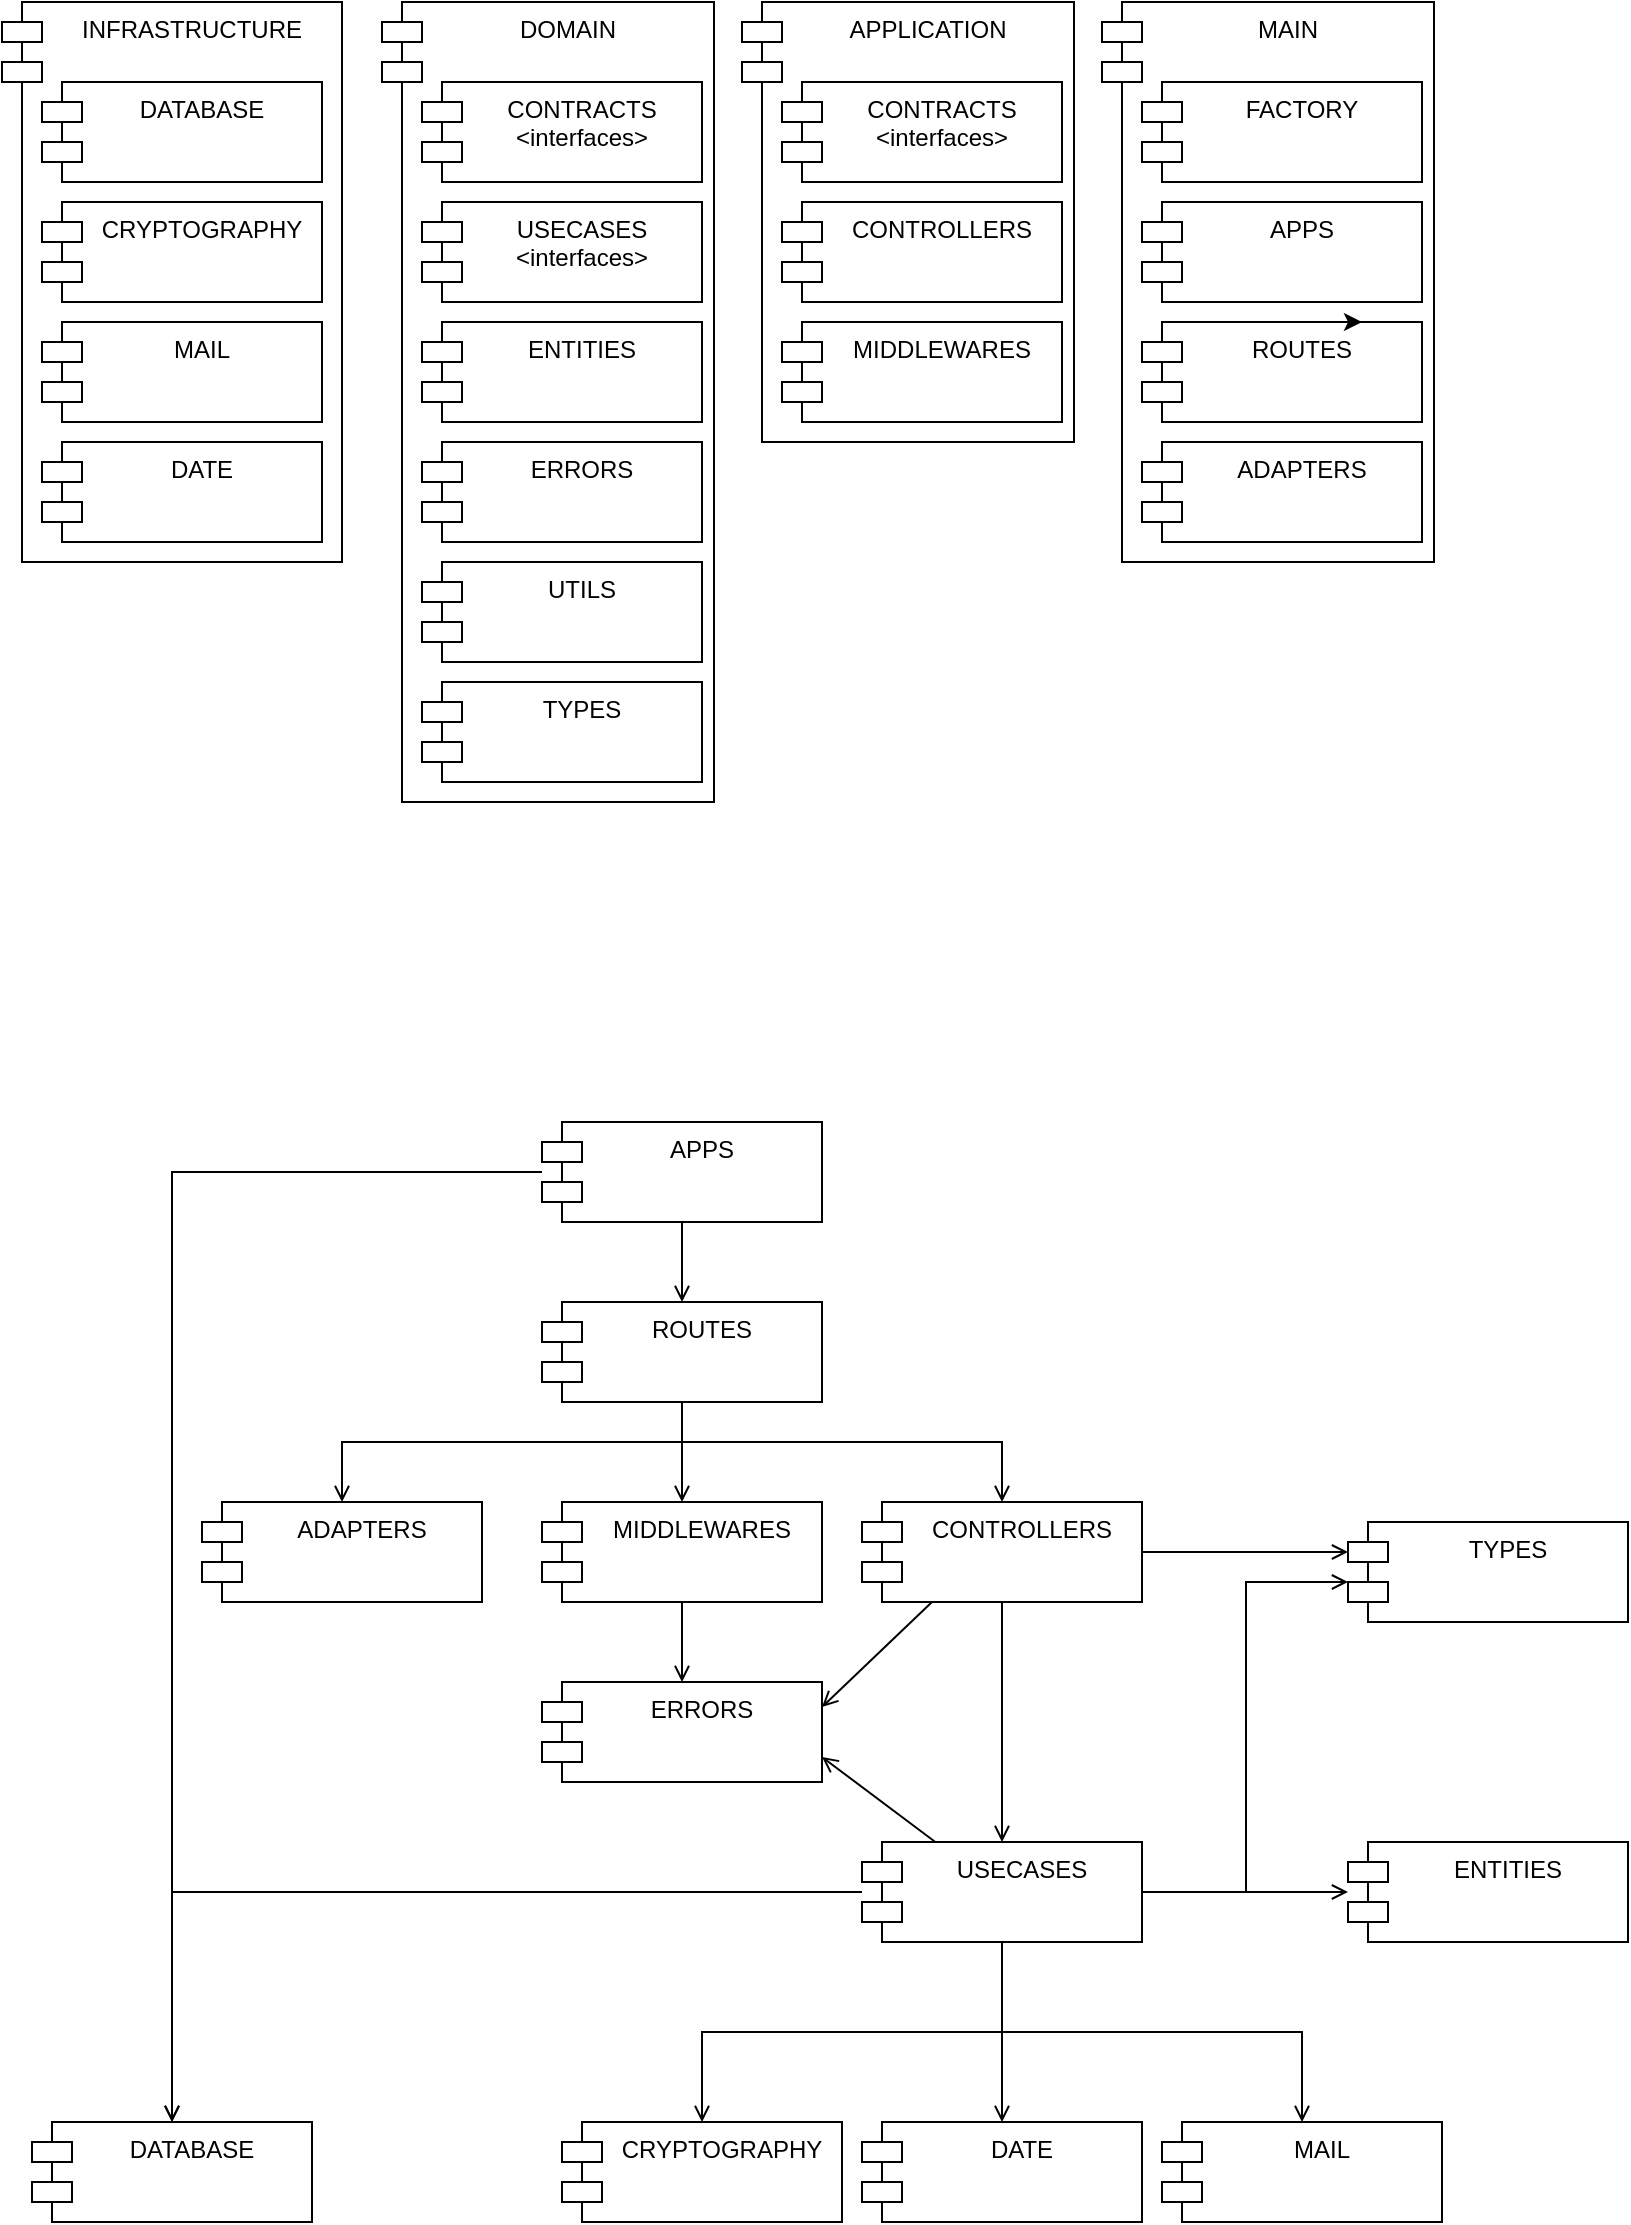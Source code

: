 <mxfile version="20.8.16" type="device" pages="3"><diagram id="VElia8C9AFNVrnkQ652E" name="Diagrama de componentes"><mxGraphModel dx="795" dy="297" grid="1" gridSize="10" guides="1" tooltips="1" connect="1" arrows="1" fold="1" page="0" pageScale="1" pageWidth="827" pageHeight="1169" math="0" shadow="0"><root><mxCell id="0"/><mxCell id="1" parent="0"/><mxCell id="bzupUNfqwaUXeUByAoge-1" value="INFRASTRUCTURE" style="shape=module;align=left;spacingLeft=20;align=center;verticalAlign=top;" parent="1" vertex="1"><mxGeometry x="400" y="640" width="170" height="280" as="geometry"/></mxCell><mxCell id="bzupUNfqwaUXeUByAoge-2" value="CRYPTOGRAPHY" style="shape=module;align=left;spacingLeft=20;align=center;verticalAlign=top;" parent="1" vertex="1"><mxGeometry x="420" y="740" width="140" height="50" as="geometry"/></mxCell><mxCell id="bzupUNfqwaUXeUByAoge-3" value="DATABASE" style="shape=module;align=left;spacingLeft=20;align=center;verticalAlign=top;" parent="1" vertex="1"><mxGeometry x="420" y="680" width="140" height="50" as="geometry"/></mxCell><mxCell id="bzupUNfqwaUXeUByAoge-4" value="DOMAIN" style="shape=module;align=left;spacingLeft=20;align=center;verticalAlign=top;" parent="1" vertex="1"><mxGeometry x="590" y="640" width="166" height="400" as="geometry"/></mxCell><mxCell id="bzupUNfqwaUXeUByAoge-5" value="USECASES&#10;&lt;interfaces&gt;" style="shape=module;align=left;spacingLeft=20;align=center;verticalAlign=top;" parent="1" vertex="1"><mxGeometry x="610" y="740" width="140" height="50" as="geometry"/></mxCell><mxCell id="bzupUNfqwaUXeUByAoge-6" value="ENTITIES" style="shape=module;align=left;spacingLeft=20;align=center;verticalAlign=top;" parent="1" vertex="1"><mxGeometry x="610" y="800" width="140" height="50" as="geometry"/></mxCell><mxCell id="bzupUNfqwaUXeUByAoge-7" value="MAIL" style="shape=module;align=left;spacingLeft=20;align=center;verticalAlign=top;" parent="1" vertex="1"><mxGeometry x="420" y="800" width="140" height="50" as="geometry"/></mxCell><mxCell id="bzupUNfqwaUXeUByAoge-8" value="DATE" style="shape=module;align=left;spacingLeft=20;align=center;verticalAlign=top;" parent="1" vertex="1"><mxGeometry x="420" y="860" width="140" height="50" as="geometry"/></mxCell><mxCell id="bzupUNfqwaUXeUByAoge-9" value="ERRORS" style="shape=module;align=left;spacingLeft=20;align=center;verticalAlign=top;" parent="1" vertex="1"><mxGeometry x="610" y="860" width="140" height="50" as="geometry"/></mxCell><mxCell id="bzupUNfqwaUXeUByAoge-10" value="UTILS" style="shape=module;align=left;spacingLeft=20;align=center;verticalAlign=top;" parent="1" vertex="1"><mxGeometry x="610" y="920" width="140" height="50" as="geometry"/></mxCell><mxCell id="bzupUNfqwaUXeUByAoge-11" value="TYPES" style="shape=module;align=left;spacingLeft=20;align=center;verticalAlign=top;" parent="1" vertex="1"><mxGeometry x="610" y="980" width="140" height="50" as="geometry"/></mxCell><mxCell id="bzupUNfqwaUXeUByAoge-12" value="CONTRACTS&#10;&lt;interfaces&gt;" style="shape=module;align=left;spacingLeft=20;align=center;verticalAlign=top;" parent="1" vertex="1"><mxGeometry x="610" y="680" width="140" height="50" as="geometry"/></mxCell><mxCell id="bzupUNfqwaUXeUByAoge-13" value="APPLICATION" style="shape=module;align=left;spacingLeft=20;align=center;verticalAlign=top;" parent="1" vertex="1"><mxGeometry x="770" y="640" width="166" height="220" as="geometry"/></mxCell><mxCell id="bzupUNfqwaUXeUByAoge-14" value="CONTRACTS&#10;&lt;interfaces&gt;" style="shape=module;align=left;spacingLeft=20;align=center;verticalAlign=top;" parent="1" vertex="1"><mxGeometry x="790" y="680" width="140" height="50" as="geometry"/></mxCell><mxCell id="bzupUNfqwaUXeUByAoge-15" value="MIDDLEWARES" style="shape=module;align=left;spacingLeft=20;align=center;verticalAlign=top;" parent="1" vertex="1"><mxGeometry x="790" y="800" width="140" height="50" as="geometry"/></mxCell><mxCell id="bzupUNfqwaUXeUByAoge-16" value="CONTROLLERS" style="shape=module;align=left;spacingLeft=20;align=center;verticalAlign=top;" parent="1" vertex="1"><mxGeometry x="790" y="740" width="140" height="50" as="geometry"/></mxCell><mxCell id="bzupUNfqwaUXeUByAoge-17" value="MAIN" style="shape=module;align=left;spacingLeft=20;align=center;verticalAlign=top;" parent="1" vertex="1"><mxGeometry x="950" y="640" width="166" height="280" as="geometry"/></mxCell><mxCell id="bzupUNfqwaUXeUByAoge-18" value="FACTORY" style="shape=module;align=left;spacingLeft=20;align=center;verticalAlign=top;" parent="1" vertex="1"><mxGeometry x="970" y="680" width="140" height="50" as="geometry"/></mxCell><mxCell id="bzupUNfqwaUXeUByAoge-19" value="APPS" style="shape=module;align=left;spacingLeft=20;align=center;verticalAlign=top;" parent="1" vertex="1"><mxGeometry x="970" y="740" width="140" height="50" as="geometry"/></mxCell><mxCell id="bzupUNfqwaUXeUByAoge-20" value="ROUTES" style="shape=module;align=left;spacingLeft=20;align=center;verticalAlign=top;" parent="1" vertex="1"><mxGeometry x="970" y="800" width="140" height="50" as="geometry"/></mxCell><mxCell id="bzupUNfqwaUXeUByAoge-21" value="ADAPTERS" style="shape=module;align=left;spacingLeft=20;align=center;verticalAlign=top;" parent="1" vertex="1"><mxGeometry x="970" y="860" width="140" height="50" as="geometry"/></mxCell><mxCell id="bzupUNfqwaUXeUByAoge-22" value="" style="edgeStyle=none;orthogonalLoop=1;jettySize=auto;html=1;rounded=0;" parent="1" edge="1"><mxGeometry width="80" relative="1" as="geometry"><mxPoint x="1000" y="800" as="sourcePoint"/><mxPoint x="1080" y="800" as="targetPoint"/><Array as="points"/></mxGeometry></mxCell><mxCell id="14QRHQnHS9irJhKtYk4u-1" value="DATABASE" style="shape=module;align=left;spacingLeft=20;align=center;verticalAlign=top;" vertex="1" parent="1"><mxGeometry x="415" y="1700" width="140" height="50" as="geometry"/></mxCell><mxCell id="14QRHQnHS9irJhKtYk4u-5" style="edgeStyle=orthogonalEdgeStyle;rounded=0;orthogonalLoop=1;jettySize=auto;html=1;endArrow=open;endFill=0;" edge="1" parent="1" source="14QRHQnHS9irJhKtYk4u-2" target="14QRHQnHS9irJhKtYk4u-4"><mxGeometry relative="1" as="geometry"/></mxCell><mxCell id="14QRHQnHS9irJhKtYk4u-20" style="edgeStyle=orthogonalEdgeStyle;rounded=0;orthogonalLoop=1;jettySize=auto;html=1;endArrow=open;endFill=0;" edge="1" parent="1" source="14QRHQnHS9irJhKtYk4u-2" target="14QRHQnHS9irJhKtYk4u-1"><mxGeometry relative="1" as="geometry"/></mxCell><mxCell id="14QRHQnHS9irJhKtYk4u-2" value="APPS" style="shape=module;align=left;spacingLeft=20;align=center;verticalAlign=top;" vertex="1" parent="1"><mxGeometry x="670" y="1200" width="140" height="50" as="geometry"/></mxCell><mxCell id="8gjTuUA5dMGBOC_g-WDx-4" style="edgeStyle=orthogonalEdgeStyle;rounded=0;orthogonalLoop=1;jettySize=auto;html=1;endArrow=open;endFill=0;" edge="1" parent="1" source="14QRHQnHS9irJhKtYk4u-4" target="14QRHQnHS9irJhKtYk4u-11"><mxGeometry relative="1" as="geometry"/></mxCell><mxCell id="8gjTuUA5dMGBOC_g-WDx-5" style="edgeStyle=orthogonalEdgeStyle;rounded=0;orthogonalLoop=1;jettySize=auto;html=1;endArrow=open;endFill=0;" edge="1" parent="1" source="14QRHQnHS9irJhKtYk4u-4" target="14QRHQnHS9irJhKtYk4u-9"><mxGeometry relative="1" as="geometry"><Array as="points"><mxPoint x="740" y="1360"/><mxPoint x="570" y="1360"/></Array></mxGeometry></mxCell><mxCell id="8gjTuUA5dMGBOC_g-WDx-6" style="edgeStyle=orthogonalEdgeStyle;rounded=0;orthogonalLoop=1;jettySize=auto;html=1;endArrow=open;endFill=0;" edge="1" parent="1" source="14QRHQnHS9irJhKtYk4u-4" target="14QRHQnHS9irJhKtYk4u-10"><mxGeometry relative="1" as="geometry"><Array as="points"><mxPoint x="740" y="1360"/><mxPoint x="900" y="1360"/></Array></mxGeometry></mxCell><mxCell id="14QRHQnHS9irJhKtYk4u-4" value="ROUTES" style="shape=module;align=left;spacingLeft=20;align=center;verticalAlign=top;" vertex="1" parent="1"><mxGeometry x="670" y="1290" width="140" height="50" as="geometry"/></mxCell><mxCell id="14QRHQnHS9irJhKtYk4u-9" value="ADAPTERS" style="shape=module;align=left;spacingLeft=20;align=center;verticalAlign=top;" vertex="1" parent="1"><mxGeometry x="500" y="1390" width="140" height="50" as="geometry"/></mxCell><mxCell id="14QRHQnHS9irJhKtYk4u-24" style="edgeStyle=orthogonalEdgeStyle;rounded=0;orthogonalLoop=1;jettySize=auto;html=1;endArrow=open;endFill=0;" edge="1" parent="1" source="14QRHQnHS9irJhKtYk4u-10" target="14QRHQnHS9irJhKtYk4u-18"><mxGeometry relative="1" as="geometry"/></mxCell><mxCell id="14QRHQnHS9irJhKtYk4u-48" style="rounded=0;orthogonalLoop=1;jettySize=auto;html=1;endArrow=open;endFill=0;exitX=0.25;exitY=1;exitDx=0;exitDy=0;entryX=1;entryY=0.25;entryDx=0;entryDy=0;" edge="1" parent="1" source="14QRHQnHS9irJhKtYk4u-10" target="14QRHQnHS9irJhKtYk4u-43"><mxGeometry relative="1" as="geometry"/></mxCell><mxCell id="14QRHQnHS9irJhKtYk4u-52" style="edgeStyle=orthogonalEdgeStyle;rounded=0;orthogonalLoop=1;jettySize=auto;html=1;endArrow=open;endFill=0;entryX=0;entryY=0;entryDx=0;entryDy=15;entryPerimeter=0;" edge="1" parent="1" source="14QRHQnHS9irJhKtYk4u-10" target="14QRHQnHS9irJhKtYk4u-51"><mxGeometry relative="1" as="geometry"/></mxCell><mxCell id="14QRHQnHS9irJhKtYk4u-10" value="CONTROLLERS" style="shape=module;align=left;spacingLeft=20;align=center;verticalAlign=top;" vertex="1" parent="1"><mxGeometry x="830" y="1390" width="140" height="50" as="geometry"/></mxCell><mxCell id="14QRHQnHS9irJhKtYk4u-45" style="rounded=0;orthogonalLoop=1;jettySize=auto;html=1;endArrow=open;endFill=0;" edge="1" parent="1" source="14QRHQnHS9irJhKtYk4u-11" target="14QRHQnHS9irJhKtYk4u-43"><mxGeometry relative="1" as="geometry"/></mxCell><mxCell id="14QRHQnHS9irJhKtYk4u-11" value="MIDDLEWARES" style="shape=module;align=left;spacingLeft=20;align=center;verticalAlign=top;" vertex="1" parent="1"><mxGeometry x="670" y="1390" width="140" height="50" as="geometry"/></mxCell><mxCell id="14QRHQnHS9irJhKtYk4u-25" style="edgeStyle=orthogonalEdgeStyle;rounded=0;orthogonalLoop=1;jettySize=auto;html=1;endArrow=open;endFill=0;" edge="1" parent="1" source="14QRHQnHS9irJhKtYk4u-18" target="14QRHQnHS9irJhKtYk4u-1"><mxGeometry relative="1" as="geometry"/></mxCell><mxCell id="14QRHQnHS9irJhKtYk4u-34" style="edgeStyle=orthogonalEdgeStyle;rounded=0;orthogonalLoop=1;jettySize=auto;html=1;endArrow=open;endFill=0;exitX=0.5;exitY=1;exitDx=0;exitDy=0;" edge="1" parent="1" source="14QRHQnHS9irJhKtYk4u-18" target="14QRHQnHS9irJhKtYk4u-26"><mxGeometry relative="1" as="geometry"/></mxCell><mxCell id="14QRHQnHS9irJhKtYk4u-35" style="edgeStyle=orthogonalEdgeStyle;rounded=0;orthogonalLoop=1;jettySize=auto;html=1;endArrow=open;endFill=0;" edge="1" parent="1" source="14QRHQnHS9irJhKtYk4u-18" target="14QRHQnHS9irJhKtYk4u-30"><mxGeometry relative="1" as="geometry"/></mxCell><mxCell id="14QRHQnHS9irJhKtYk4u-36" style="edgeStyle=orthogonalEdgeStyle;rounded=0;orthogonalLoop=1;jettySize=auto;html=1;endArrow=open;endFill=0;exitX=0.5;exitY=1;exitDx=0;exitDy=0;" edge="1" parent="1" source="14QRHQnHS9irJhKtYk4u-18" target="14QRHQnHS9irJhKtYk4u-32"><mxGeometry relative="1" as="geometry"/></mxCell><mxCell id="14QRHQnHS9irJhKtYk4u-38" style="edgeStyle=orthogonalEdgeStyle;rounded=0;orthogonalLoop=1;jettySize=auto;html=1;endArrow=open;endFill=0;" edge="1" parent="1" source="14QRHQnHS9irJhKtYk4u-18" target="14QRHQnHS9irJhKtYk4u-37"><mxGeometry relative="1" as="geometry"/></mxCell><mxCell id="14QRHQnHS9irJhKtYk4u-47" style="rounded=0;orthogonalLoop=1;jettySize=auto;html=1;endArrow=open;endFill=0;entryX=1;entryY=0.75;entryDx=0;entryDy=0;" edge="1" parent="1" source="14QRHQnHS9irJhKtYk4u-18" target="14QRHQnHS9irJhKtYk4u-43"><mxGeometry relative="1" as="geometry"><mxPoint x="810" y="1520" as="targetPoint"/></mxGeometry></mxCell><mxCell id="14QRHQnHS9irJhKtYk4u-53" style="edgeStyle=orthogonalEdgeStyle;rounded=0;orthogonalLoop=1;jettySize=auto;html=1;endArrow=open;endFill=0;" edge="1" parent="1" source="14QRHQnHS9irJhKtYk4u-18" target="14QRHQnHS9irJhKtYk4u-51"><mxGeometry relative="1" as="geometry"><Array as="points"><mxPoint x="1022" y="1585"/><mxPoint x="1022" y="1430"/></Array></mxGeometry></mxCell><mxCell id="14QRHQnHS9irJhKtYk4u-18" value="USECASES" style="shape=module;align=left;spacingLeft=20;align=center;verticalAlign=top;" vertex="1" parent="1"><mxGeometry x="830" y="1560" width="140" height="50" as="geometry"/></mxCell><mxCell id="14QRHQnHS9irJhKtYk4u-26" value="CRYPTOGRAPHY" style="shape=module;align=left;spacingLeft=20;align=center;verticalAlign=top;" vertex="1" parent="1"><mxGeometry x="680" y="1700" width="140" height="50" as="geometry"/></mxCell><mxCell id="14QRHQnHS9irJhKtYk4u-30" value="ENTITIES" style="shape=module;align=left;spacingLeft=20;align=center;verticalAlign=top;" vertex="1" parent="1"><mxGeometry x="1073" y="1560" width="140" height="50" as="geometry"/></mxCell><mxCell id="14QRHQnHS9irJhKtYk4u-32" value="MAIL" style="shape=module;align=left;spacingLeft=20;align=center;verticalAlign=top;" vertex="1" parent="1"><mxGeometry x="980" y="1700" width="140" height="50" as="geometry"/></mxCell><mxCell id="14QRHQnHS9irJhKtYk4u-37" value="DATE" style="shape=module;align=left;spacingLeft=20;align=center;verticalAlign=top;" vertex="1" parent="1"><mxGeometry x="830" y="1700" width="140" height="50" as="geometry"/></mxCell><mxCell id="14QRHQnHS9irJhKtYk4u-43" value="ERRORS" style="shape=module;align=left;spacingLeft=20;align=center;verticalAlign=top;" vertex="1" parent="1"><mxGeometry x="670" y="1480" width="140" height="50" as="geometry"/></mxCell><mxCell id="14QRHQnHS9irJhKtYk4u-51" value="TYPES" style="shape=module;align=left;spacingLeft=20;align=center;verticalAlign=top;" vertex="1" parent="1"><mxGeometry x="1073" y="1400" width="140" height="50" as="geometry"/></mxCell></root></mxGraphModel></diagram><diagram id="5FgSBGw2F0nxni1_XpTn" name="PKG_Database"><mxGraphModel dx="1195" dy="-472" grid="1" gridSize="10" guides="1" tooltips="1" connect="1" arrows="1" fold="1" page="1" pageScale="1" pageWidth="827" pageHeight="1169" math="0" shadow="0"><root><mxCell id="0"/><mxCell id="1" parent="0"/><mxCell id="gYrp7-LQEBSV-KhqRKTe-8" value="DATABASE" style="swimlane;whiteSpace=wrap;html=1;fontSize=12;" vertex="1" parent="1"><mxGeometry x="210" y="1610" width="404" height="284" as="geometry"><mxRectangle x="210" y="1610" width="110" height="30" as="alternateBounds"/></mxGeometry></mxCell><mxCell id="gYrp7-LQEBSV-KhqRKTe-5" value="&lt;font style=&quot;&quot;&gt;&lt;font style=&quot;font-size: 12px;&quot;&gt;&amp;lt;&amp;lt;class&amp;gt;&amp;gt;&lt;/font&gt;&lt;br&gt;&lt;span style=&quot;font-size: 14px;&quot;&gt;MongoDB&lt;/span&gt;&lt;br&gt;&lt;/font&gt;" style="rounded=0;whiteSpace=wrap;html=1;" vertex="1" parent="gYrp7-LQEBSV-KhqRKTe-8"><mxGeometry x="60" y="60" width="120" height="40" as="geometry"/></mxCell><mxCell id="gYrp7-LQEBSV-KhqRKTe-7" value="&lt;font style=&quot;&quot;&gt;&lt;font style=&quot;font-size: 12px;&quot;&gt;&amp;lt;&amp;lt;interface&amp;gt;&amp;gt;&lt;/font&gt;&lt;br&gt;&lt;span style=&quot;font-size: 14px;&quot;&gt;iDatabase&lt;/span&gt;&lt;/font&gt;" style="rounded=0;whiteSpace=wrap;html=1;" vertex="1" parent="gYrp7-LQEBSV-KhqRKTe-8"><mxGeometry x="220" y="60" width="120" height="40" as="geometry"/></mxCell><mxCell id="gYrp7-LQEBSV-KhqRKTe-2" value="&lt;font style=&quot;&quot;&gt;&lt;font style=&quot;font-size: 12px;&quot;&gt;&amp;lt;&amp;lt;interface&amp;gt;&amp;gt;&lt;/font&gt;&lt;br&gt;&lt;span style=&quot;font-size: 14px;&quot;&gt;iSession&lt;/span&gt;&lt;/font&gt;" style="rounded=0;whiteSpace=wrap;html=1;" vertex="1" parent="gYrp7-LQEBSV-KhqRKTe-8"><mxGeometry x="220" y="130" width="120" height="40" as="geometry"/></mxCell><mxCell id="gYrp7-LQEBSV-KhqRKTe-3" value="&lt;font style=&quot;&quot;&gt;&lt;font style=&quot;font-size: 12px;&quot;&gt;&amp;lt;&amp;lt;interface&amp;gt;&amp;gt;&lt;/font&gt;&lt;br&gt;&lt;span style=&quot;font-size: 14px;&quot;&gt;iTransaction&lt;/span&gt;&lt;br&gt;&lt;/font&gt;" style="rounded=0;whiteSpace=wrap;html=1;" vertex="1" parent="gYrp7-LQEBSV-KhqRKTe-8"><mxGeometry x="220" y="200" width="120" height="40" as="geometry"/></mxCell><mxCell id="gYrp7-LQEBSV-KhqRKTe-4" style="edgeStyle=orthogonalEdgeStyle;rounded=0;orthogonalLoop=1;jettySize=auto;html=1;fontSize=12;endArrow=open;endFill=0;" edge="1" parent="gYrp7-LQEBSV-KhqRKTe-8" source="gYrp7-LQEBSV-KhqRKTe-5" target="gYrp7-LQEBSV-KhqRKTe-7"><mxGeometry relative="1" as="geometry"/></mxCell><mxCell id="gYrp7-LQEBSV-KhqRKTe-6" style="edgeStyle=orthogonalEdgeStyle;rounded=0;orthogonalLoop=1;jettySize=auto;html=1;fontSize=12;endArrow=open;endFill=0;" edge="1" parent="gYrp7-LQEBSV-KhqRKTe-8" source="gYrp7-LQEBSV-KhqRKTe-7" target="gYrp7-LQEBSV-KhqRKTe-2"><mxGeometry relative="1" as="geometry"/></mxCell><mxCell id="gYrp7-LQEBSV-KhqRKTe-1" style="edgeStyle=orthogonalEdgeStyle;rounded=0;orthogonalLoop=1;jettySize=auto;html=1;fontSize=12;endArrow=open;endFill=0;" edge="1" parent="gYrp7-LQEBSV-KhqRKTe-8" source="gYrp7-LQEBSV-KhqRKTe-2" target="gYrp7-LQEBSV-KhqRKTe-3"><mxGeometry relative="1" as="geometry"/></mxCell></root></mxGraphModel></diagram><diagram name="PKG_Usecase" id="d3E1jhwzl7cHxNh_o3Ct"><mxGraphModel dx="989" dy="-592" grid="1" gridSize="10" guides="1" tooltips="1" connect="1" arrows="1" fold="1" page="1" pageScale="1" pageWidth="827" pageHeight="1169" math="0" shadow="0"><root><mxCell id="BzvaHTq2x77byryVXOQs-0"/><mxCell id="BzvaHTq2x77byryVXOQs-1" parent="BzvaHTq2x77byryVXOQs-0"/><mxCell id="BzvaHTq2x77byryVXOQs-2" value="USECASES" style="swimlane;whiteSpace=wrap;html=1;fontSize=12;" vertex="1" parent="BzvaHTq2x77byryVXOQs-1"><mxGeometry x="250" y="1600" width="270" height="270" as="geometry"><mxRectangle x="210" y="1610" width="110" height="30" as="alternateBounds"/></mxGeometry></mxCell><mxCell id="BzvaHTq2x77byryVXOQs-3" value="&lt;font style=&quot;&quot;&gt;&lt;font style=&quot;font-size: 12px;&quot;&gt;&amp;lt;&amp;lt;class&amp;gt;&amp;gt;&lt;/font&gt;&lt;br&gt;&lt;span style=&quot;font-size: 14px;&quot;&gt;UsecaseConcrete&lt;/span&gt;&lt;br&gt;&lt;/font&gt;" style="rounded=0;whiteSpace=wrap;html=1;" vertex="1" parent="BzvaHTq2x77byryVXOQs-2"><mxGeometry x="57.5" y="50" width="155" height="40" as="geometry"/></mxCell><mxCell id="BzvaHTq2x77byryVXOQs-4" value="&lt;font style=&quot;&quot;&gt;&lt;font style=&quot;font-size: 12px;&quot;&gt;&amp;lt;&amp;lt;interface&amp;gt;&amp;gt;&lt;/font&gt;&lt;br&gt;&lt;span style=&quot;font-size: 14px;&quot;&gt;UsecaseAbsctract&lt;/span&gt;&lt;br&gt;&lt;/font&gt;" style="rounded=0;whiteSpace=wrap;html=1;" vertex="1" parent="BzvaHTq2x77byryVXOQs-2"><mxGeometry x="60" y="112" width="150" height="40" as="geometry"/></mxCell><mxCell id="BzvaHTq2x77byryVXOQs-5" value="&lt;font style=&quot;&quot;&gt;&lt;font style=&quot;font-size: 12px;&quot;&gt;&amp;lt;&amp;lt;interface&amp;gt;&amp;gt;&lt;/font&gt;&lt;br&gt;&lt;span style=&quot;font-size: 14px;&quot;&gt;IUsecase&lt;/span&gt;&lt;br&gt;&lt;/font&gt;" style="rounded=0;whiteSpace=wrap;html=1;" vertex="1" parent="BzvaHTq2x77byryVXOQs-2"><mxGeometry x="60" y="180" width="150" height="40" as="geometry"/></mxCell><mxCell id="BzvaHTq2x77byryVXOQs-7" style="edgeStyle=orthogonalEdgeStyle;rounded=0;orthogonalLoop=1;jettySize=auto;html=1;fontSize=12;endArrow=open;endFill=0;" edge="1" parent="BzvaHTq2x77byryVXOQs-2" source="BzvaHTq2x77byryVXOQs-3" target="BzvaHTq2x77byryVXOQs-4"><mxGeometry relative="1" as="geometry"/></mxCell><mxCell id="BzvaHTq2x77byryVXOQs-8" style="edgeStyle=orthogonalEdgeStyle;rounded=0;orthogonalLoop=1;jettySize=auto;html=1;fontSize=12;endArrow=open;endFill=0;" edge="1" parent="BzvaHTq2x77byryVXOQs-2" source="BzvaHTq2x77byryVXOQs-4" target="BzvaHTq2x77byryVXOQs-5"><mxGeometry relative="1" as="geometry"/></mxCell></root></mxGraphModel></diagram></mxfile>